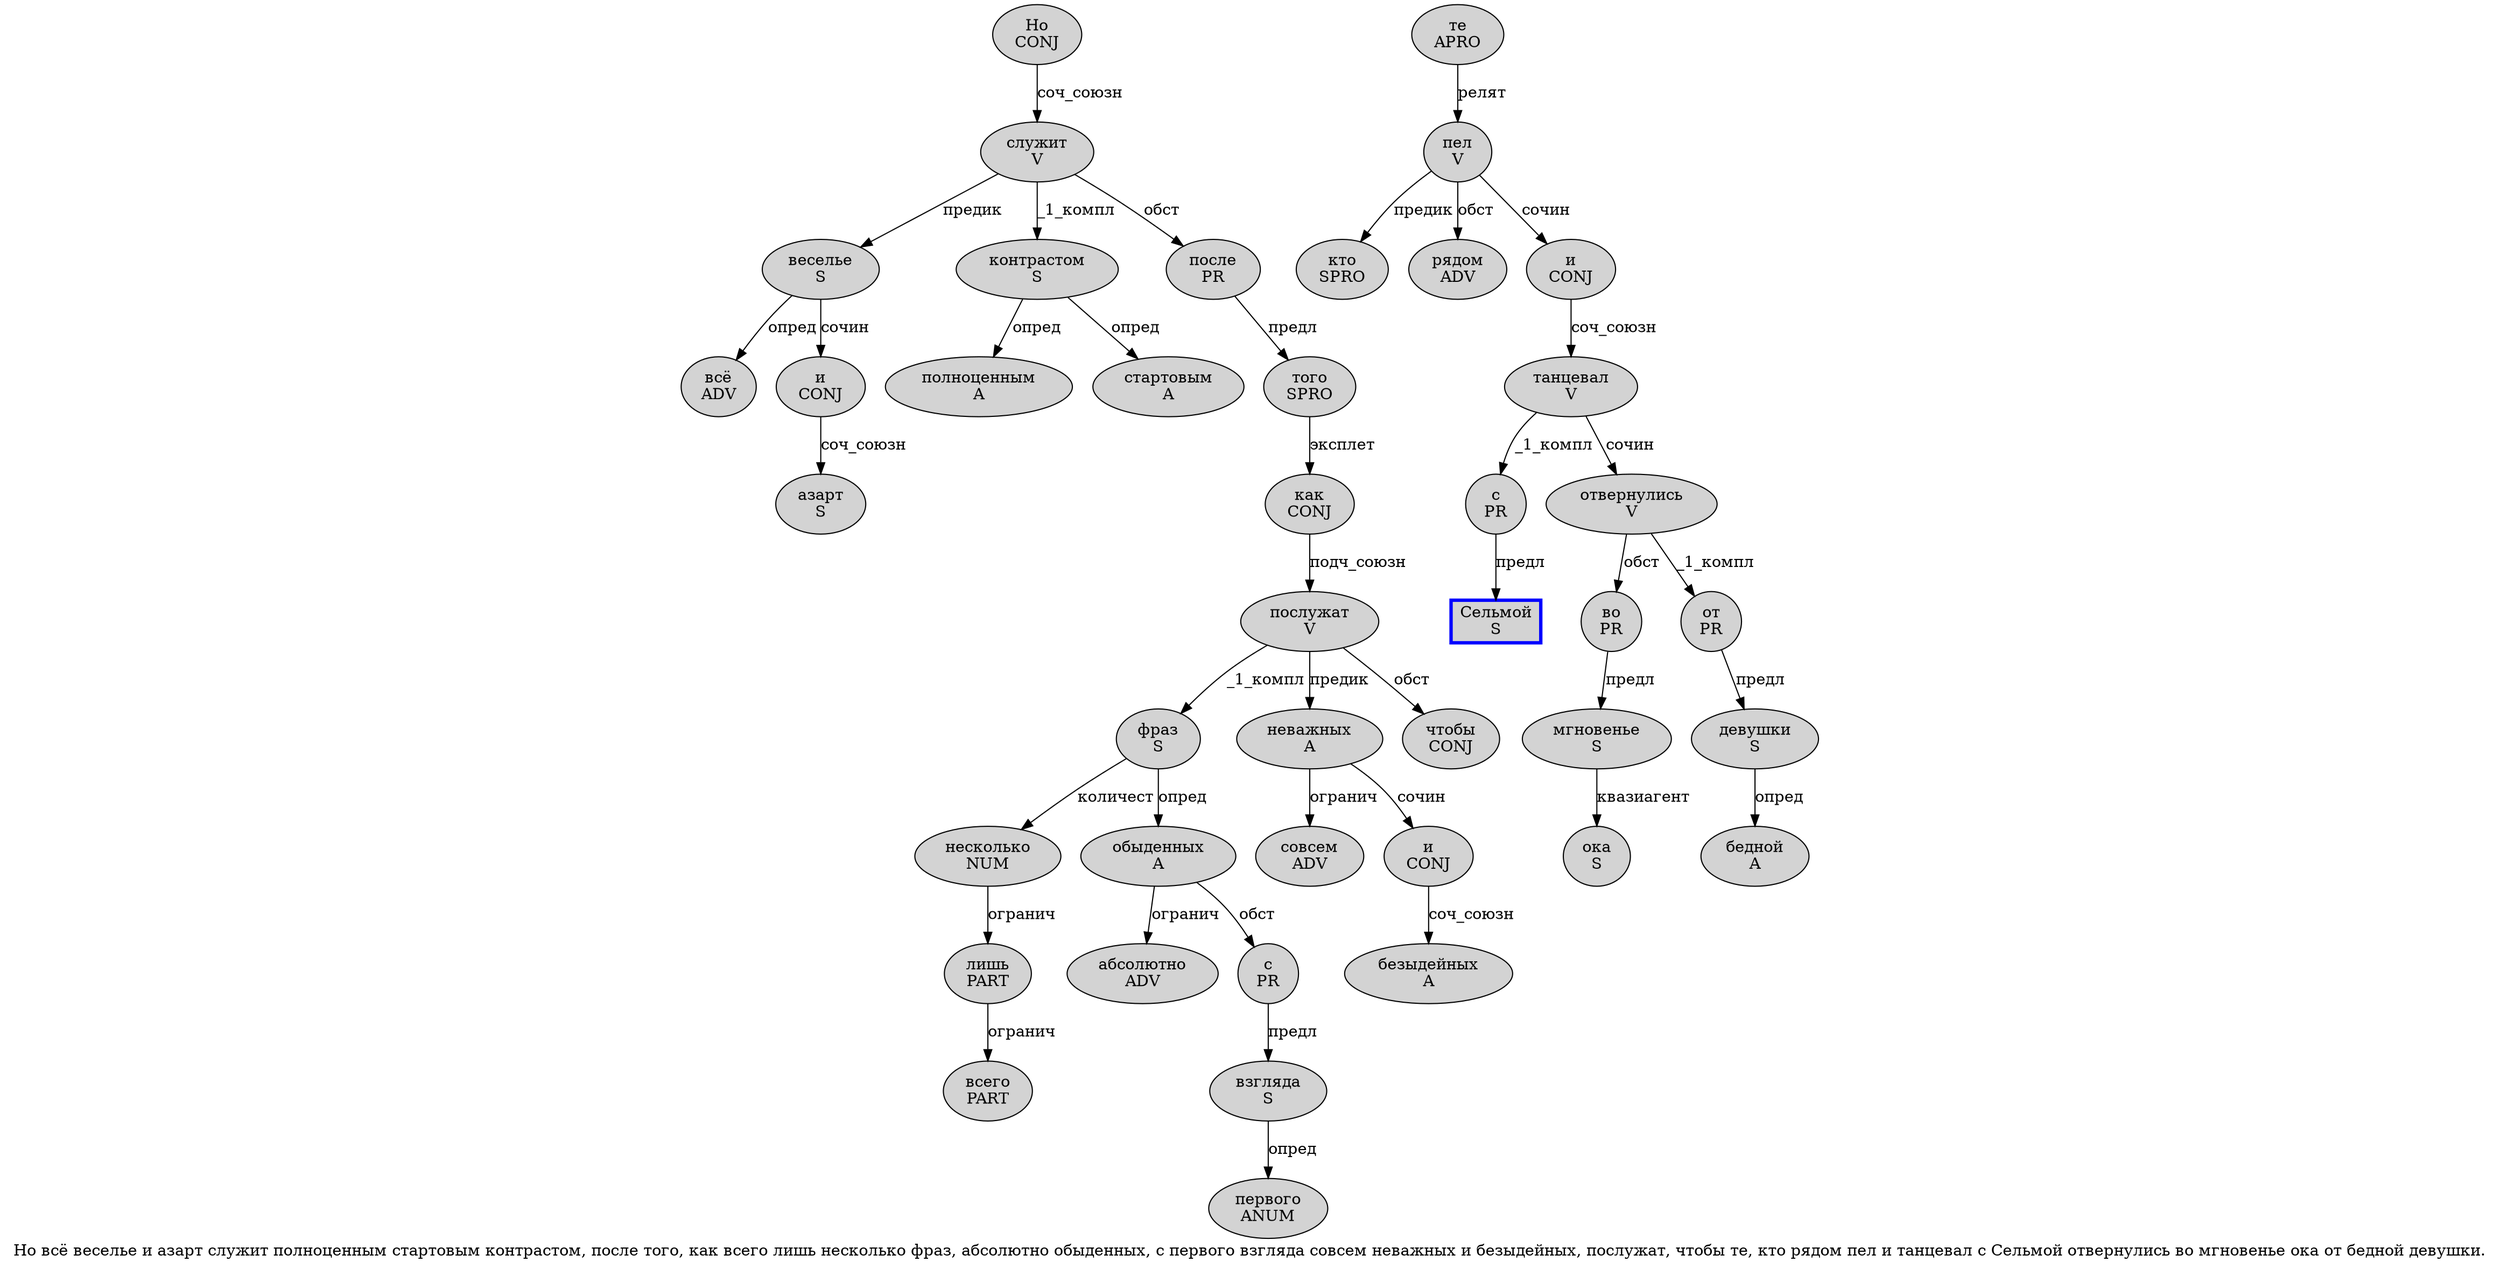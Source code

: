 digraph SENTENCE_1255 {
	graph [label="Но всё веселье и азарт служит полноценным стартовым контрастом, после того, как всего лишь несколько фраз, абсолютно обыденных, с первого взгляда совсем неважных и безыдейных, послужат, чтобы те, кто рядом пел и танцевал с Сельмой отвернулись во мгновенье ока от бедной девушки."]
	node [style=filled]
		0 [label="Но
CONJ" color="" fillcolor=lightgray penwidth=1 shape=ellipse]
		1 [label="всё
ADV" color="" fillcolor=lightgray penwidth=1 shape=ellipse]
		2 [label="веселье
S" color="" fillcolor=lightgray penwidth=1 shape=ellipse]
		3 [label="и
CONJ" color="" fillcolor=lightgray penwidth=1 shape=ellipse]
		4 [label="азарт
S" color="" fillcolor=lightgray penwidth=1 shape=ellipse]
		5 [label="служит
V" color="" fillcolor=lightgray penwidth=1 shape=ellipse]
		6 [label="полноценным
A" color="" fillcolor=lightgray penwidth=1 shape=ellipse]
		7 [label="стартовым
A" color="" fillcolor=lightgray penwidth=1 shape=ellipse]
		8 [label="контрастом
S" color="" fillcolor=lightgray penwidth=1 shape=ellipse]
		10 [label="после
PR" color="" fillcolor=lightgray penwidth=1 shape=ellipse]
		11 [label="того
SPRO" color="" fillcolor=lightgray penwidth=1 shape=ellipse]
		13 [label="как
CONJ" color="" fillcolor=lightgray penwidth=1 shape=ellipse]
		14 [label="всего
PART" color="" fillcolor=lightgray penwidth=1 shape=ellipse]
		15 [label="лишь
PART" color="" fillcolor=lightgray penwidth=1 shape=ellipse]
		16 [label="несколько
NUM" color="" fillcolor=lightgray penwidth=1 shape=ellipse]
		17 [label="фраз
S" color="" fillcolor=lightgray penwidth=1 shape=ellipse]
		19 [label="абсолютно
ADV" color="" fillcolor=lightgray penwidth=1 shape=ellipse]
		20 [label="обыденных
A" color="" fillcolor=lightgray penwidth=1 shape=ellipse]
		22 [label="с
PR" color="" fillcolor=lightgray penwidth=1 shape=ellipse]
		23 [label="первого
ANUM" color="" fillcolor=lightgray penwidth=1 shape=ellipse]
		24 [label="взгляда
S" color="" fillcolor=lightgray penwidth=1 shape=ellipse]
		25 [label="совсем
ADV" color="" fillcolor=lightgray penwidth=1 shape=ellipse]
		26 [label="неважных
A" color="" fillcolor=lightgray penwidth=1 shape=ellipse]
		27 [label="и
CONJ" color="" fillcolor=lightgray penwidth=1 shape=ellipse]
		28 [label="безыдейных
A" color="" fillcolor=lightgray penwidth=1 shape=ellipse]
		30 [label="послужат
V" color="" fillcolor=lightgray penwidth=1 shape=ellipse]
		32 [label="чтобы
CONJ" color="" fillcolor=lightgray penwidth=1 shape=ellipse]
		33 [label="те
APRO" color="" fillcolor=lightgray penwidth=1 shape=ellipse]
		35 [label="кто
SPRO" color="" fillcolor=lightgray penwidth=1 shape=ellipse]
		36 [label="рядом
ADV" color="" fillcolor=lightgray penwidth=1 shape=ellipse]
		37 [label="пел
V" color="" fillcolor=lightgray penwidth=1 shape=ellipse]
		38 [label="и
CONJ" color="" fillcolor=lightgray penwidth=1 shape=ellipse]
		39 [label="танцевал
V" color="" fillcolor=lightgray penwidth=1 shape=ellipse]
		40 [label="с
PR" color="" fillcolor=lightgray penwidth=1 shape=ellipse]
		41 [label="Сельмой
S" color=blue fillcolor=lightgray penwidth=3 shape=box]
		42 [label="отвернулись
V" color="" fillcolor=lightgray penwidth=1 shape=ellipse]
		43 [label="во
PR" color="" fillcolor=lightgray penwidth=1 shape=ellipse]
		44 [label="мгновенье
S" color="" fillcolor=lightgray penwidth=1 shape=ellipse]
		45 [label="ока
S" color="" fillcolor=lightgray penwidth=1 shape=ellipse]
		46 [label="от
PR" color="" fillcolor=lightgray penwidth=1 shape=ellipse]
		47 [label="бедной
A" color="" fillcolor=lightgray penwidth=1 shape=ellipse]
		48 [label="девушки
S" color="" fillcolor=lightgray penwidth=1 shape=ellipse]
			30 -> 17 [label="_1_компл"]
			30 -> 26 [label="предик"]
			30 -> 32 [label="обст"]
			48 -> 47 [label="опред"]
			37 -> 35 [label="предик"]
			37 -> 36 [label="обст"]
			37 -> 38 [label="сочин"]
			27 -> 28 [label="соч_союзн"]
			20 -> 19 [label="огранич"]
			20 -> 22 [label="обст"]
			3 -> 4 [label="соч_союзн"]
			44 -> 45 [label="квазиагент"]
			42 -> 43 [label="обст"]
			42 -> 46 [label="_1_компл"]
			13 -> 30 [label="подч_союзн"]
			33 -> 37 [label="релят"]
			15 -> 14 [label="огранич"]
			43 -> 44 [label="предл"]
			24 -> 23 [label="опред"]
			22 -> 24 [label="предл"]
			40 -> 41 [label="предл"]
			11 -> 13 [label="эксплет"]
			0 -> 5 [label="соч_союзн"]
			5 -> 2 [label="предик"]
			5 -> 8 [label="_1_компл"]
			5 -> 10 [label="обст"]
			46 -> 48 [label="предл"]
			38 -> 39 [label="соч_союзн"]
			2 -> 1 [label="опред"]
			2 -> 3 [label="сочин"]
			10 -> 11 [label="предл"]
			16 -> 15 [label="огранич"]
			8 -> 6 [label="опред"]
			8 -> 7 [label="опред"]
			39 -> 40 [label="_1_компл"]
			39 -> 42 [label="сочин"]
			17 -> 16 [label="количест"]
			17 -> 20 [label="опред"]
			26 -> 25 [label="огранич"]
			26 -> 27 [label="сочин"]
}